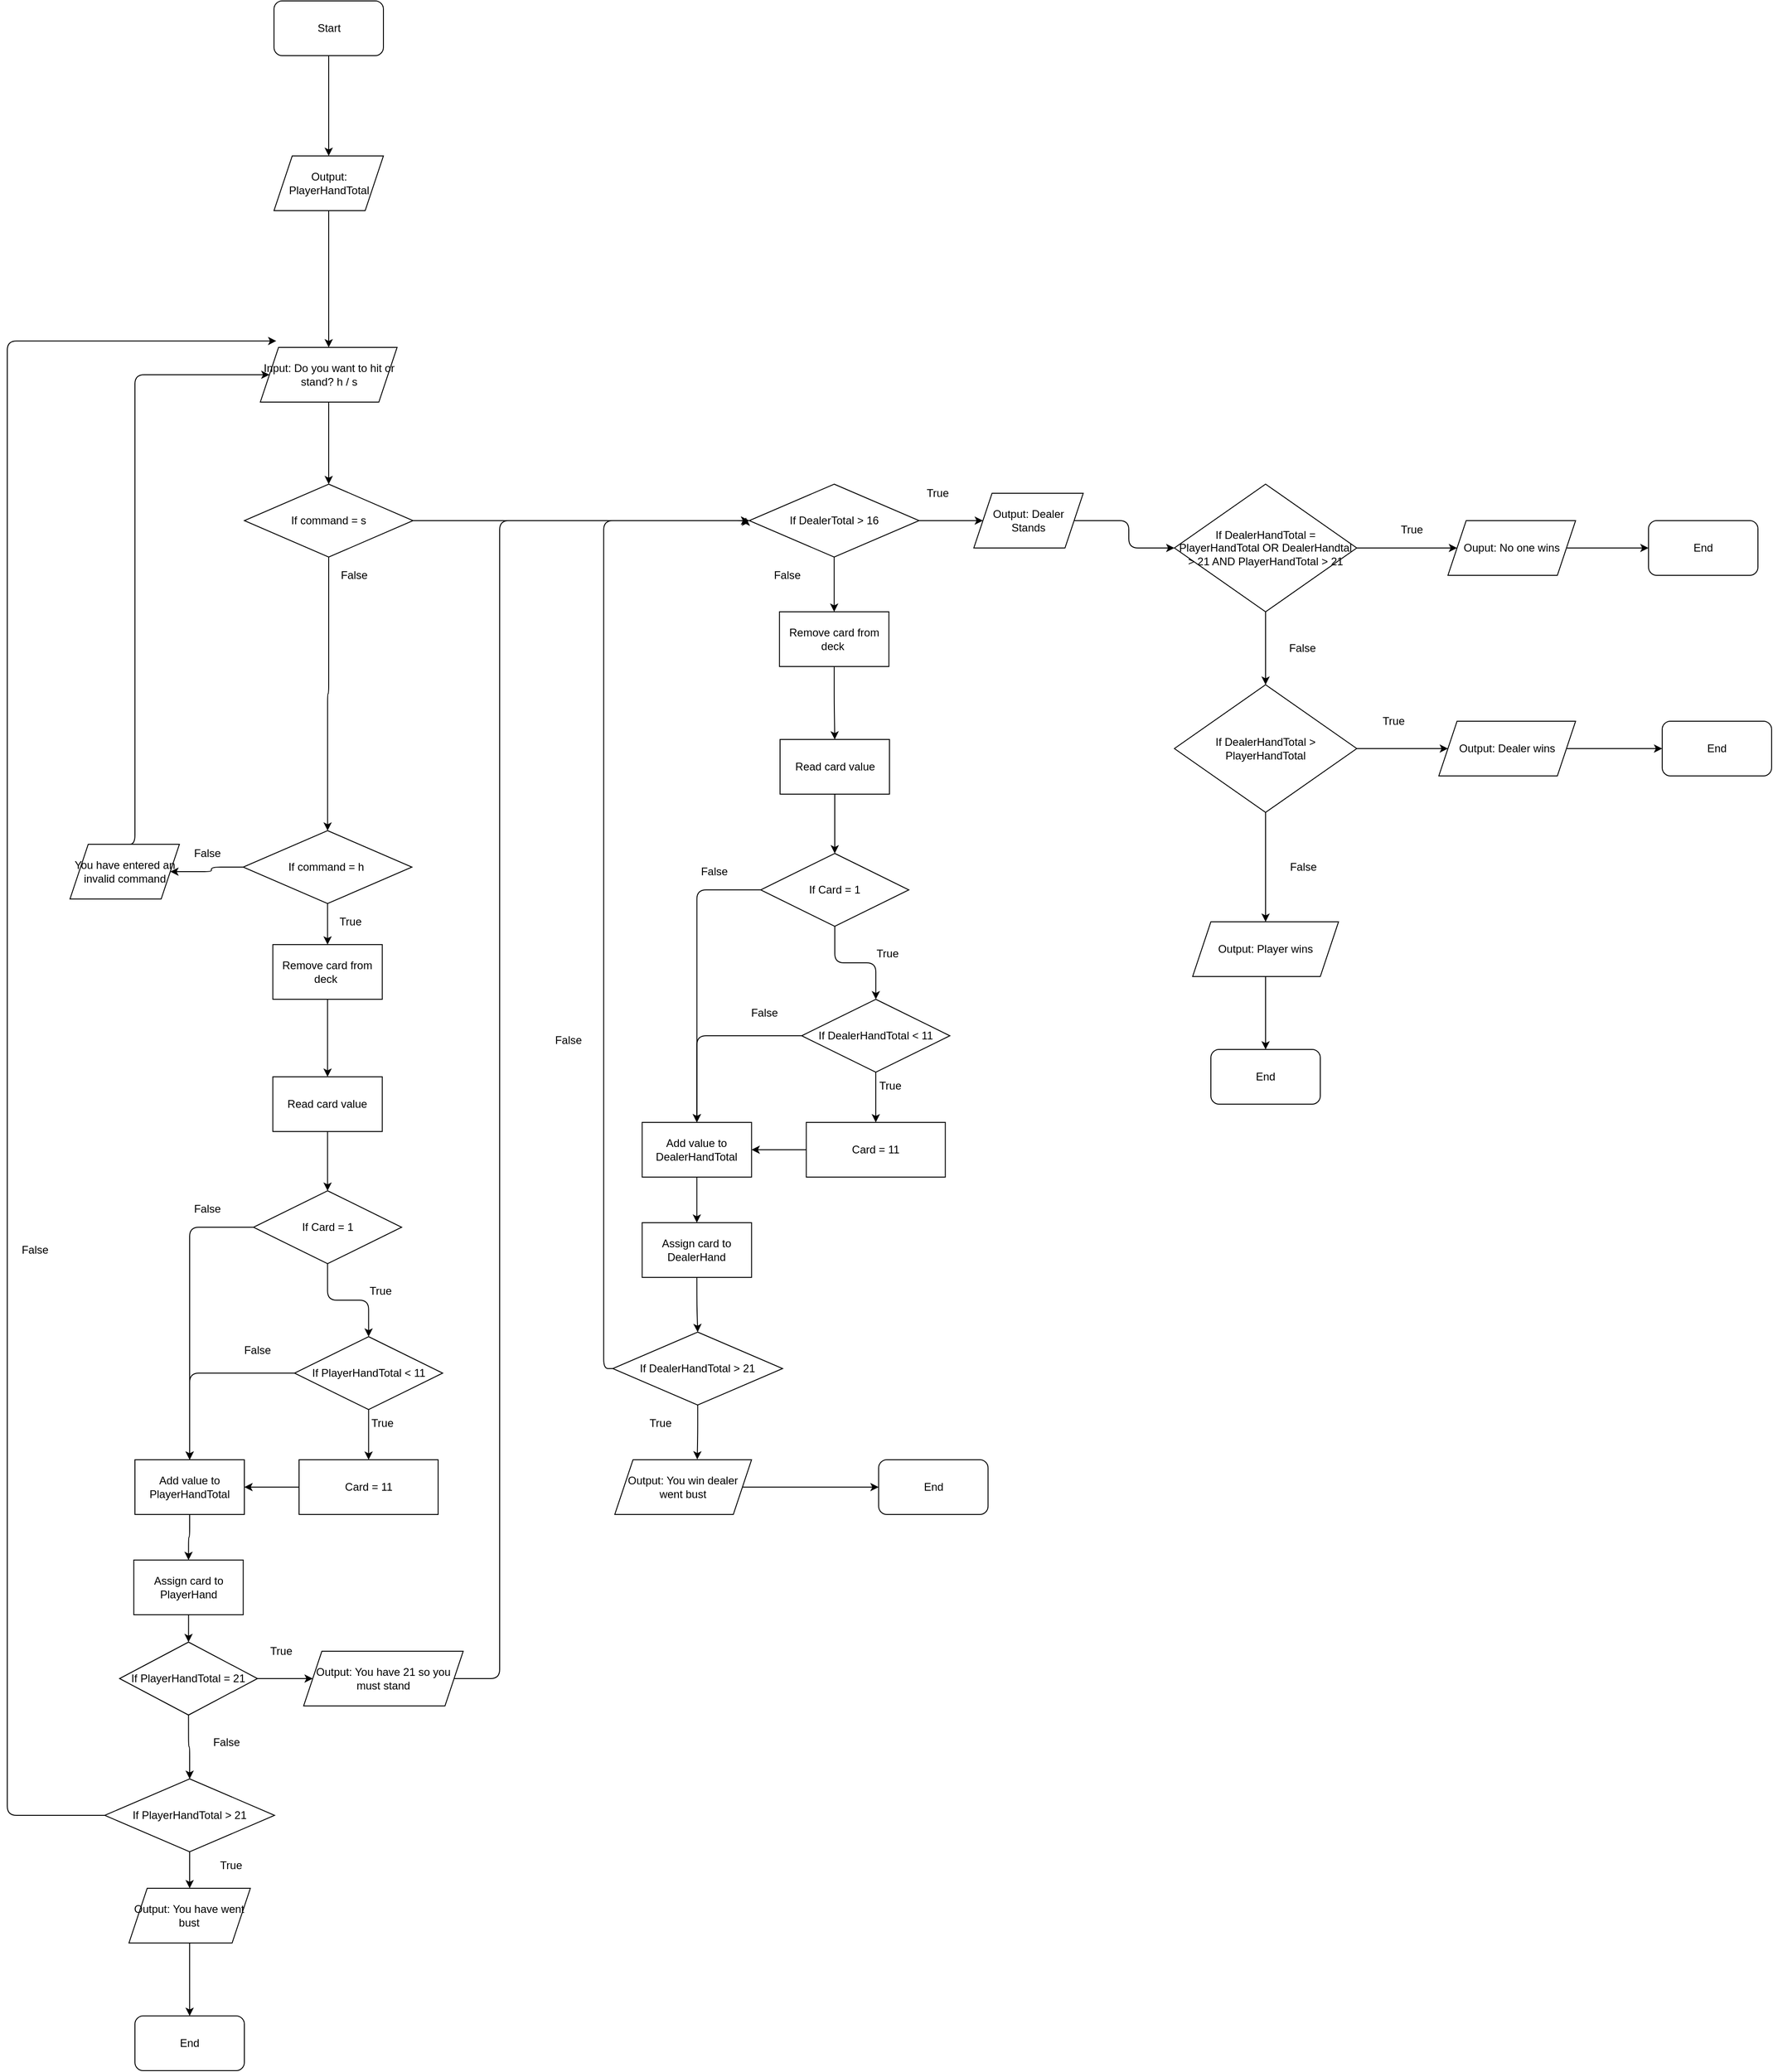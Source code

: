 <mxfile>
    <diagram id="nsnTgxpiiQ14lOkB-dDm" name="Page-1">
        <mxGraphModel dx="1580" dy="1137" grid="1" gridSize="10" guides="1" tooltips="1" connect="1" arrows="1" fold="1" page="1" pageScale="1" pageWidth="4681" pageHeight="3300" math="0" shadow="0">
            <root>
                <mxCell id="0"/>
                <mxCell id="1" parent="0"/>
                <mxCell id="246" style="edgeStyle=orthogonalEdgeStyle;html=1;exitX=0.5;exitY=1;exitDx=0;exitDy=0;entryX=0.5;entryY=0;entryDx=0;entryDy=0;" edge="1" parent="1" source="2" target="152">
                    <mxGeometry relative="1" as="geometry"/>
                </mxCell>
                <mxCell id="2" value="Start" style="whiteSpace=wrap;html=1;rounded=1;" parent="1" vertex="1">
                    <mxGeometry x="1212.5" y="330" width="120" height="60" as="geometry"/>
                </mxCell>
                <mxCell id="27" value="" style="edgeStyle=none;html=1;" parent="1" source="23" target="26" edge="1">
                    <mxGeometry relative="1" as="geometry"/>
                </mxCell>
                <mxCell id="23" value="Input: Do you want to hit or stand? h / s" style="shape=parallelogram;perimeter=parallelogramPerimeter;whiteSpace=wrap;html=1;fixedSize=1;rounded=0;" parent="1" vertex="1">
                    <mxGeometry x="1197.5" y="710" width="150" height="60" as="geometry"/>
                </mxCell>
                <mxCell id="179" style="edgeStyle=orthogonalEdgeStyle;html=1;exitX=0.5;exitY=1;exitDx=0;exitDy=0;" edge="1" parent="1" source="26" target="28">
                    <mxGeometry relative="1" as="geometry"/>
                </mxCell>
                <mxCell id="219" style="edgeStyle=orthogonalEdgeStyle;html=1;exitX=1;exitY=0.5;exitDx=0;exitDy=0;entryX=0;entryY=0.5;entryDx=0;entryDy=0;" edge="1" parent="1" source="26" target="109">
                    <mxGeometry relative="1" as="geometry"/>
                </mxCell>
                <mxCell id="26" value="If command = s" style="rhombus;whiteSpace=wrap;html=1;rounded=0;" parent="1" vertex="1">
                    <mxGeometry x="1180" y="860" width="185" height="80" as="geometry"/>
                </mxCell>
                <mxCell id="47" style="edgeStyle=orthogonalEdgeStyle;html=1;exitX=0;exitY=0.5;exitDx=0;exitDy=0;entryX=1;entryY=0.5;entryDx=0;entryDy=0;" parent="1" source="28" target="45" edge="1">
                    <mxGeometry relative="1" as="geometry"/>
                </mxCell>
                <mxCell id="165" style="edgeStyle=none;html=1;exitX=0.5;exitY=1;exitDx=0;exitDy=0;entryX=0.5;entryY=0;entryDx=0;entryDy=0;" edge="1" parent="1" source="28" target="153">
                    <mxGeometry relative="1" as="geometry"/>
                </mxCell>
                <mxCell id="28" value="If command = h&amp;nbsp;" style="rhombus;whiteSpace=wrap;html=1;rounded=0;" parent="1" vertex="1">
                    <mxGeometry x="1178.75" y="1240" width="185" height="80" as="geometry"/>
                </mxCell>
                <mxCell id="48" style="edgeStyle=orthogonalEdgeStyle;html=1;exitX=0.5;exitY=0;exitDx=0;exitDy=0;entryX=0;entryY=0.5;entryDx=0;entryDy=0;" parent="1" source="45" target="23" edge="1">
                    <mxGeometry relative="1" as="geometry">
                        <Array as="points">
                            <mxPoint x="1060" y="740"/>
                        </Array>
                    </mxGeometry>
                </mxCell>
                <mxCell id="45" value="You have entered an invalid command" style="shape=parallelogram;perimeter=parallelogramPerimeter;whiteSpace=wrap;html=1;fixedSize=1;rounded=0;" parent="1" vertex="1">
                    <mxGeometry x="988.75" y="1255" width="120" height="60" as="geometry"/>
                </mxCell>
                <mxCell id="49" value="False" style="text;html=1;align=center;verticalAlign=middle;resizable=0;points=[];autosize=1;strokeColor=none;fillColor=none;" parent="1" vertex="1">
                    <mxGeometry x="1113.75" y="1250" width="50" height="30" as="geometry"/>
                </mxCell>
                <mxCell id="55" value="True" style="text;html=1;align=center;verticalAlign=middle;resizable=0;points=[];autosize=1;strokeColor=none;fillColor=none;" parent="1" vertex="1">
                    <mxGeometry x="1271.25" y="1325" width="50" height="30" as="geometry"/>
                </mxCell>
                <mxCell id="56" value="False" style="text;html=1;align=center;verticalAlign=middle;resizable=0;points=[];autosize=1;strokeColor=none;fillColor=none;" parent="1" vertex="1">
                    <mxGeometry x="1275" y="945" width="50" height="30" as="geometry"/>
                </mxCell>
                <mxCell id="93" value="" style="edgeStyle=orthogonalEdgeStyle;html=1;" parent="1" source="89" target="92" edge="1">
                    <mxGeometry relative="1" as="geometry"/>
                </mxCell>
                <mxCell id="175" style="edgeStyle=orthogonalEdgeStyle;html=1;exitX=0;exitY=0.5;exitDx=0;exitDy=0;" edge="1" parent="1" source="89" target="154">
                    <mxGeometry relative="1" as="geometry"/>
                </mxCell>
                <mxCell id="89" value="If Card = 1" style="rhombus;whiteSpace=wrap;html=1;rounded=0;" parent="1" vertex="1">
                    <mxGeometry x="1190" y="1635" width="162.5" height="80" as="geometry"/>
                </mxCell>
                <mxCell id="95" style="edgeStyle=orthogonalEdgeStyle;html=1;exitX=0.5;exitY=1;exitDx=0;exitDy=0;entryX=0.5;entryY=0;entryDx=0;entryDy=0;" parent="1" source="92" target="94" edge="1">
                    <mxGeometry relative="1" as="geometry"/>
                </mxCell>
                <mxCell id="176" style="edgeStyle=orthogonalEdgeStyle;html=1;exitX=0;exitY=0.5;exitDx=0;exitDy=0;entryX=0.5;entryY=0;entryDx=0;entryDy=0;" edge="1" parent="1" source="92" target="154">
                    <mxGeometry relative="1" as="geometry"/>
                </mxCell>
                <mxCell id="92" value="If PlayerHandTotal &amp;lt; 11" style="rhombus;whiteSpace=wrap;html=1;rounded=0;" parent="1" vertex="1">
                    <mxGeometry x="1235" y="1795" width="162.5" height="80" as="geometry"/>
                </mxCell>
                <mxCell id="174" style="edgeStyle=orthogonalEdgeStyle;html=1;exitX=0;exitY=0.5;exitDx=0;exitDy=0;entryX=1;entryY=0.5;entryDx=0;entryDy=0;" edge="1" parent="1" source="94" target="154">
                    <mxGeometry relative="1" as="geometry"/>
                </mxCell>
                <mxCell id="94" value="Card = 11" style="whiteSpace=wrap;html=1;rounded=0;" parent="1" vertex="1">
                    <mxGeometry x="1240" y="1930" width="152.5" height="60" as="geometry"/>
                </mxCell>
                <mxCell id="252" style="edgeStyle=orthogonalEdgeStyle;html=1;exitX=0.5;exitY=1;exitDx=0;exitDy=0;entryX=0.5;entryY=0;entryDx=0;entryDy=0;" edge="1" parent="1" source="100" target="102">
                    <mxGeometry relative="1" as="geometry"/>
                </mxCell>
                <mxCell id="253" style="edgeStyle=orthogonalEdgeStyle;html=1;exitX=0;exitY=0.5;exitDx=0;exitDy=0;entryX=0.117;entryY=-0.117;entryDx=0;entryDy=0;entryPerimeter=0;" edge="1" parent="1" source="100" target="23">
                    <mxGeometry relative="1" as="geometry">
                        <Array as="points">
                            <mxPoint x="920" y="2320"/>
                            <mxPoint x="920" y="703"/>
                        </Array>
                    </mxGeometry>
                </mxCell>
                <mxCell id="100" value="If PlayerHandTotal &amp;gt; 21" style="rhombus;whiteSpace=wrap;html=1;rounded=0;" parent="1" vertex="1">
                    <mxGeometry x="1026.88" y="2280" width="186.25" height="80" as="geometry"/>
                </mxCell>
                <mxCell id="108" value="" style="edgeStyle=orthogonalEdgeStyle;html=1;" parent="1" source="102" target="107" edge="1">
                    <mxGeometry relative="1" as="geometry"/>
                </mxCell>
                <mxCell id="102" value="Output: You have went bust" style="shape=parallelogram;perimeter=parallelogramPerimeter;whiteSpace=wrap;html=1;fixedSize=1;rounded=0;" parent="1" vertex="1">
                    <mxGeometry x="1053.43" y="2400" width="133.13" height="60" as="geometry"/>
                </mxCell>
                <mxCell id="104" value="True" style="text;html=1;align=center;verticalAlign=middle;resizable=0;points=[];autosize=1;strokeColor=none;fillColor=none;" parent="1" vertex="1">
                    <mxGeometry x="1140" y="2360" width="50" height="30" as="geometry"/>
                </mxCell>
                <mxCell id="107" value="End" style="whiteSpace=wrap;html=1;rounded=1;" parent="1" vertex="1">
                    <mxGeometry x="1059.995" y="2540" width="120" height="60" as="geometry"/>
                </mxCell>
                <mxCell id="218" style="edgeStyle=orthogonalEdgeStyle;html=1;exitX=1;exitY=0.5;exitDx=0;exitDy=0;entryX=0;entryY=0.5;entryDx=0;entryDy=0;" edge="1" parent="1" source="109" target="112">
                    <mxGeometry relative="1" as="geometry"/>
                </mxCell>
                <mxCell id="247" style="edgeStyle=orthogonalEdgeStyle;html=1;exitX=0.5;exitY=1;exitDx=0;exitDy=0;entryX=0.5;entryY=0;entryDx=0;entryDy=0;" edge="1" parent="1" source="109" target="209">
                    <mxGeometry relative="1" as="geometry"/>
                </mxCell>
                <mxCell id="109" value="If DealerTotal &amp;gt; 16" style="rhombus;whiteSpace=wrap;html=1;rounded=0;" parent="1" vertex="1">
                    <mxGeometry x="1733.74" y="860" width="186.25" height="80" as="geometry"/>
                </mxCell>
                <mxCell id="226" value="" style="edgeStyle=orthogonalEdgeStyle;html=1;" edge="1" parent="1" source="112" target="225">
                    <mxGeometry relative="1" as="geometry"/>
                </mxCell>
                <mxCell id="112" value="Output: Dealer Stands" style="shape=parallelogram;perimeter=parallelogramPerimeter;whiteSpace=wrap;html=1;fixedSize=1;rounded=0;" parent="1" vertex="1">
                    <mxGeometry x="1980.005" y="870" width="120" height="60" as="geometry"/>
                </mxCell>
                <mxCell id="143" value="False" style="text;html=1;align=center;verticalAlign=middle;resizable=0;points=[];autosize=1;strokeColor=none;fillColor=none;" parent="1" vertex="1">
                    <mxGeometry x="1113.75" y="1640" width="50" height="30" as="geometry"/>
                </mxCell>
                <mxCell id="144" value="True" style="text;html=1;align=center;verticalAlign=middle;resizable=0;points=[];autosize=1;strokeColor=none;fillColor=none;" parent="1" vertex="1">
                    <mxGeometry x="1303.75" y="1730" width="50" height="30" as="geometry"/>
                </mxCell>
                <mxCell id="145" value="True" style="text;html=1;align=center;verticalAlign=middle;resizable=0;points=[];autosize=1;strokeColor=none;fillColor=none;rounded=1;" parent="1" vertex="1">
                    <mxGeometry x="1306.25" y="1875" width="50" height="30" as="geometry"/>
                </mxCell>
                <mxCell id="146" value="False" style="text;html=1;align=center;verticalAlign=middle;resizable=0;points=[];autosize=1;strokeColor=none;fillColor=none;" parent="1" vertex="1">
                    <mxGeometry x="1168.75" y="1795" width="50" height="30" as="geometry"/>
                </mxCell>
                <mxCell id="235" style="edgeStyle=orthogonalEdgeStyle;html=1;exitX=0.5;exitY=1;exitDx=0;exitDy=0;entryX=0.5;entryY=0;entryDx=0;entryDy=0;" edge="1" parent="1" source="152" target="23">
                    <mxGeometry relative="1" as="geometry"/>
                </mxCell>
                <mxCell id="152" value="Output: PlayerHandTotal" style="shape=parallelogram;perimeter=parallelogramPerimeter;whiteSpace=wrap;html=1;fixedSize=1;" vertex="1" parent="1">
                    <mxGeometry x="1212.5" y="500" width="120" height="60" as="geometry"/>
                </mxCell>
                <mxCell id="172" value="" style="edgeStyle=orthogonalEdgeStyle;html=1;" edge="1" parent="1" source="153" target="171">
                    <mxGeometry relative="1" as="geometry"/>
                </mxCell>
                <mxCell id="153" value="Remove card from deck&amp;nbsp;" style="whiteSpace=wrap;html=1;" vertex="1" parent="1">
                    <mxGeometry x="1211.25" y="1365" width="120" height="60" as="geometry"/>
                </mxCell>
                <mxCell id="178" style="edgeStyle=orthogonalEdgeStyle;html=1;exitX=0.5;exitY=1;exitDx=0;exitDy=0;entryX=0.5;entryY=0;entryDx=0;entryDy=0;" edge="1" parent="1" source="154" target="159">
                    <mxGeometry relative="1" as="geometry"/>
                </mxCell>
                <mxCell id="154" value="Add value to PlayerHandTotal" style="whiteSpace=wrap;html=1;" vertex="1" parent="1">
                    <mxGeometry x="1060" y="1930" width="120" height="60" as="geometry"/>
                </mxCell>
                <mxCell id="249" value="" style="edgeStyle=orthogonalEdgeStyle;html=1;" edge="1" parent="1" source="159" target="248">
                    <mxGeometry relative="1" as="geometry"/>
                </mxCell>
                <mxCell id="159" value="Assign card to PlayerHand" style="whiteSpace=wrap;html=1;" vertex="1" parent="1">
                    <mxGeometry x="1058.75" y="2040" width="120" height="60" as="geometry"/>
                </mxCell>
                <mxCell id="173" style="edgeStyle=orthogonalEdgeStyle;html=1;exitX=0.5;exitY=1;exitDx=0;exitDy=0;entryX=0.5;entryY=0;entryDx=0;entryDy=0;" edge="1" parent="1" source="171" target="89">
                    <mxGeometry relative="1" as="geometry"/>
                </mxCell>
                <mxCell id="171" value="Read card value" style="whiteSpace=wrap;html=1;" vertex="1" parent="1">
                    <mxGeometry x="1211.25" y="1510" width="120" height="60" as="geometry"/>
                </mxCell>
                <mxCell id="189" value="" style="edgeStyle=orthogonalEdgeStyle;html=1;" edge="1" source="191" target="194" parent="1">
                    <mxGeometry relative="1" as="geometry"/>
                </mxCell>
                <mxCell id="190" style="edgeStyle=orthogonalEdgeStyle;html=1;exitX=0;exitY=0.5;exitDx=0;exitDy=0;" edge="1" source="191" target="211" parent="1">
                    <mxGeometry relative="1" as="geometry"/>
                </mxCell>
                <mxCell id="191" value="If Card = 1" style="rhombus;whiteSpace=wrap;html=1;rounded=0;" vertex="1" parent="1">
                    <mxGeometry x="1746.25" y="1265" width="162.5" height="80" as="geometry"/>
                </mxCell>
                <mxCell id="192" style="edgeStyle=orthogonalEdgeStyle;html=1;exitX=0.5;exitY=1;exitDx=0;exitDy=0;entryX=0.5;entryY=0;entryDx=0;entryDy=0;" edge="1" source="194" target="196" parent="1">
                    <mxGeometry relative="1" as="geometry"/>
                </mxCell>
                <mxCell id="193" style="edgeStyle=orthogonalEdgeStyle;html=1;exitX=0;exitY=0.5;exitDx=0;exitDy=0;entryX=0.5;entryY=0;entryDx=0;entryDy=0;" edge="1" source="194" target="211" parent="1">
                    <mxGeometry relative="1" as="geometry"/>
                </mxCell>
                <mxCell id="194" value="If DealerHandTotal &amp;lt; 11" style="rhombus;whiteSpace=wrap;html=1;rounded=0;" vertex="1" parent="1">
                    <mxGeometry x="1791.25" y="1425" width="162.5" height="80" as="geometry"/>
                </mxCell>
                <mxCell id="195" style="edgeStyle=orthogonalEdgeStyle;html=1;exitX=0;exitY=0.5;exitDx=0;exitDy=0;entryX=1;entryY=0.5;entryDx=0;entryDy=0;" edge="1" source="196" target="211" parent="1">
                    <mxGeometry relative="1" as="geometry"/>
                </mxCell>
                <mxCell id="196" value="Card = 11" style="whiteSpace=wrap;html=1;rounded=0;" vertex="1" parent="1">
                    <mxGeometry x="1796.25" y="1560" width="152.5" height="60" as="geometry"/>
                </mxCell>
                <mxCell id="223" style="edgeStyle=orthogonalEdgeStyle;html=1;exitX=0.5;exitY=1;exitDx=0;exitDy=0;entryX=0.603;entryY=-0.006;entryDx=0;entryDy=0;entryPerimeter=0;" edge="1" parent="1" source="198" target="200">
                    <mxGeometry relative="1" as="geometry"/>
                </mxCell>
                <mxCell id="224" style="edgeStyle=orthogonalEdgeStyle;html=1;exitX=0;exitY=0.5;exitDx=0;exitDy=0;entryX=0;entryY=0.5;entryDx=0;entryDy=0;" edge="1" parent="1" source="198" target="109">
                    <mxGeometry relative="1" as="geometry"/>
                </mxCell>
                <mxCell id="198" value="If DealerHandTotal &amp;gt; 21" style="rhombus;whiteSpace=wrap;html=1;rounded=0;" vertex="1" parent="1">
                    <mxGeometry x="1584.06" y="1790" width="186.25" height="80" as="geometry"/>
                </mxCell>
                <mxCell id="199" value="" style="edgeStyle=orthogonalEdgeStyle;html=1;" edge="1" source="200" target="202" parent="1">
                    <mxGeometry relative="1" as="geometry"/>
                </mxCell>
                <mxCell id="200" value="Output: You win dealer went bust" style="shape=parallelogram;perimeter=parallelogramPerimeter;whiteSpace=wrap;html=1;fixedSize=1;rounded=0;" vertex="1" parent="1">
                    <mxGeometry x="1586.25" y="1930" width="150" height="60" as="geometry"/>
                </mxCell>
                <mxCell id="201" value="True" style="text;html=1;align=center;verticalAlign=middle;resizable=0;points=[];autosize=1;strokeColor=none;fillColor=none;" vertex="1" parent="1">
                    <mxGeometry x="1610.62" y="1875" width="50" height="30" as="geometry"/>
                </mxCell>
                <mxCell id="202" value="End" style="whiteSpace=wrap;html=1;rounded=1;" vertex="1" parent="1">
                    <mxGeometry x="1875.635" y="1930" width="120" height="60" as="geometry"/>
                </mxCell>
                <mxCell id="203" value="False" style="text;html=1;align=center;verticalAlign=middle;resizable=0;points=[];autosize=1;strokeColor=none;fillColor=none;" vertex="1" parent="1">
                    <mxGeometry x="1510" y="1455" width="50" height="30" as="geometry"/>
                </mxCell>
                <mxCell id="204" value="False" style="text;html=1;align=center;verticalAlign=middle;resizable=0;points=[];autosize=1;strokeColor=none;fillColor=none;" vertex="1" parent="1">
                    <mxGeometry x="1670" y="1270" width="50" height="30" as="geometry"/>
                </mxCell>
                <mxCell id="205" value="True" style="text;html=1;align=center;verticalAlign=middle;resizable=0;points=[];autosize=1;strokeColor=none;fillColor=none;" vertex="1" parent="1">
                    <mxGeometry x="1860" y="1360" width="50" height="30" as="geometry"/>
                </mxCell>
                <mxCell id="206" value="True" style="text;html=1;align=center;verticalAlign=middle;resizable=0;points=[];autosize=1;strokeColor=none;fillColor=none;rounded=1;" vertex="1" parent="1">
                    <mxGeometry x="1862.5" y="1505" width="50" height="30" as="geometry"/>
                </mxCell>
                <mxCell id="207" value="False" style="text;html=1;align=center;verticalAlign=middle;resizable=0;points=[];autosize=1;strokeColor=none;fillColor=none;" vertex="1" parent="1">
                    <mxGeometry x="1725" y="1425" width="50" height="30" as="geometry"/>
                </mxCell>
                <mxCell id="208" value="" style="edgeStyle=orthogonalEdgeStyle;html=1;" edge="1" source="209" target="215" parent="1">
                    <mxGeometry relative="1" as="geometry"/>
                </mxCell>
                <mxCell id="209" value="Remove card from deck&amp;nbsp;" style="whiteSpace=wrap;html=1;" vertex="1" parent="1">
                    <mxGeometry x="1766.87" y="1000" width="120" height="60" as="geometry"/>
                </mxCell>
                <mxCell id="210" style="edgeStyle=orthogonalEdgeStyle;html=1;exitX=0.5;exitY=1;exitDx=0;exitDy=0;entryX=0.5;entryY=0;entryDx=0;entryDy=0;" edge="1" source="211" target="213" parent="1">
                    <mxGeometry relative="1" as="geometry"/>
                </mxCell>
                <mxCell id="211" value="Add value to DealerHandTotal" style="whiteSpace=wrap;html=1;" vertex="1" parent="1">
                    <mxGeometry x="1616.25" y="1560" width="120" height="60" as="geometry"/>
                </mxCell>
                <mxCell id="212" style="edgeStyle=orthogonalEdgeStyle;html=1;exitX=0.5;exitY=1;exitDx=0;exitDy=0;entryX=0.5;entryY=0;entryDx=0;entryDy=0;" edge="1" source="213" target="198" parent="1">
                    <mxGeometry relative="1" as="geometry"/>
                </mxCell>
                <mxCell id="213" value="Assign card to DealerHand" style="whiteSpace=wrap;html=1;" vertex="1" parent="1">
                    <mxGeometry x="1616.25" y="1670" width="120" height="60" as="geometry"/>
                </mxCell>
                <mxCell id="214" style="edgeStyle=orthogonalEdgeStyle;html=1;exitX=0.5;exitY=1;exitDx=0;exitDy=0;entryX=0.5;entryY=0;entryDx=0;entryDy=0;" edge="1" source="215" target="191" parent="1">
                    <mxGeometry relative="1" as="geometry"/>
                </mxCell>
                <mxCell id="215" value="Read card value" style="whiteSpace=wrap;html=1;" vertex="1" parent="1">
                    <mxGeometry x="1767.5" y="1140" width="120" height="60" as="geometry"/>
                </mxCell>
                <mxCell id="216" value="False" style="text;html=1;align=center;verticalAlign=middle;resizable=0;points=[];autosize=1;strokeColor=none;fillColor=none;" vertex="1" parent="1">
                    <mxGeometry x="1750" y="945" width="50" height="30" as="geometry"/>
                </mxCell>
                <mxCell id="228" value="" style="edgeStyle=orthogonalEdgeStyle;html=1;" edge="1" parent="1" source="225" target="227">
                    <mxGeometry relative="1" as="geometry"/>
                </mxCell>
                <mxCell id="234" value="" style="edgeStyle=orthogonalEdgeStyle;html=1;" edge="1" parent="1" source="225" target="233">
                    <mxGeometry relative="1" as="geometry"/>
                </mxCell>
                <mxCell id="225" value="If DealerHandTotal = PlayerHandTotal OR DealerHandtal &amp;gt; 21 AND PlayerHandTotal &amp;gt; 21" style="rhombus;whiteSpace=wrap;html=1;rounded=0;" vertex="1" parent="1">
                    <mxGeometry x="2200.01" y="860" width="199.99" height="140" as="geometry"/>
                </mxCell>
                <mxCell id="231" value="" style="edgeStyle=orthogonalEdgeStyle;html=1;" edge="1" parent="1" source="227" target="230">
                    <mxGeometry relative="1" as="geometry"/>
                </mxCell>
                <mxCell id="227" value="Ouput: No one wins" style="shape=parallelogram;perimeter=parallelogramPerimeter;whiteSpace=wrap;html=1;fixedSize=1;rounded=0;" vertex="1" parent="1">
                    <mxGeometry x="2500" y="900" width="139.99" height="60" as="geometry"/>
                </mxCell>
                <mxCell id="229" value="True" style="text;html=1;align=center;verticalAlign=middle;resizable=0;points=[];autosize=1;strokeColor=none;fillColor=none;" vertex="1" parent="1">
                    <mxGeometry x="2435" y="895" width="50" height="30" as="geometry"/>
                </mxCell>
                <mxCell id="230" value="End" style="whiteSpace=wrap;html=1;rounded=1;" vertex="1" parent="1">
                    <mxGeometry x="2719.995" y="900" width="120" height="60" as="geometry"/>
                </mxCell>
                <mxCell id="232" value="True" style="text;html=1;align=center;verticalAlign=middle;resizable=0;points=[];autosize=1;strokeColor=none;fillColor=none;" vertex="1" parent="1">
                    <mxGeometry x="1915" y="855" width="50" height="30" as="geometry"/>
                </mxCell>
                <mxCell id="237" value="" style="edgeStyle=orthogonalEdgeStyle;html=1;" edge="1" parent="1" source="233" target="236">
                    <mxGeometry relative="1" as="geometry"/>
                </mxCell>
                <mxCell id="241" value="" style="edgeStyle=orthogonalEdgeStyle;html=1;" edge="1" parent="1" source="233" target="240">
                    <mxGeometry relative="1" as="geometry"/>
                </mxCell>
                <mxCell id="233" value="If DealerHandTotal &amp;gt; PlayerHandTotal" style="rhombus;whiteSpace=wrap;html=1;rounded=0;" vertex="1" parent="1">
                    <mxGeometry x="2200.01" y="1080" width="199.99" height="140" as="geometry"/>
                </mxCell>
                <mxCell id="239" value="" style="edgeStyle=orthogonalEdgeStyle;html=1;" edge="1" parent="1" source="236" target="238">
                    <mxGeometry relative="1" as="geometry"/>
                </mxCell>
                <mxCell id="236" value="Output: Dealer wins" style="shape=parallelogram;perimeter=parallelogramPerimeter;whiteSpace=wrap;html=1;fixedSize=1;rounded=0;" vertex="1" parent="1">
                    <mxGeometry x="2490" y="1120" width="149.99" height="60" as="geometry"/>
                </mxCell>
                <mxCell id="238" value="End" style="whiteSpace=wrap;html=1;rounded=1;" vertex="1" parent="1">
                    <mxGeometry x="2734.985" y="1120" width="120" height="60" as="geometry"/>
                </mxCell>
                <mxCell id="243" value="" style="edgeStyle=orthogonalEdgeStyle;html=1;" edge="1" parent="1" source="240" target="242">
                    <mxGeometry relative="1" as="geometry"/>
                </mxCell>
                <mxCell id="240" value="Output: Player wins" style="shape=parallelogram;perimeter=parallelogramPerimeter;whiteSpace=wrap;html=1;fixedSize=1;rounded=0;" vertex="1" parent="1">
                    <mxGeometry x="2220" y="1340" width="160.01" height="60" as="geometry"/>
                </mxCell>
                <mxCell id="242" value="End" style="rounded=1;whiteSpace=wrap;html=1;" vertex="1" parent="1">
                    <mxGeometry x="2240.005" y="1480" width="120" height="60" as="geometry"/>
                </mxCell>
                <mxCell id="244" value="False" style="text;html=1;align=center;verticalAlign=middle;resizable=0;points=[];autosize=1;strokeColor=none;fillColor=none;rounded=1;" vertex="1" parent="1">
                    <mxGeometry x="2316" y="1265" width="50" height="30" as="geometry"/>
                </mxCell>
                <mxCell id="245" value="True" style="text;html=1;align=center;verticalAlign=middle;resizable=0;points=[];autosize=1;strokeColor=none;fillColor=none;" vertex="1" parent="1">
                    <mxGeometry x="2415" y="1105" width="50" height="30" as="geometry"/>
                </mxCell>
                <mxCell id="250" style="edgeStyle=orthogonalEdgeStyle;html=1;exitX=0.5;exitY=1;exitDx=0;exitDy=0;entryX=0.5;entryY=0;entryDx=0;entryDy=0;" edge="1" parent="1" source="248" target="100">
                    <mxGeometry relative="1" as="geometry"/>
                </mxCell>
                <mxCell id="256" style="edgeStyle=orthogonalEdgeStyle;html=1;exitX=1;exitY=0.5;exitDx=0;exitDy=0;" edge="1" parent="1" source="248" target="255">
                    <mxGeometry relative="1" as="geometry"/>
                </mxCell>
                <mxCell id="248" value="If PlayerHandTotal = 21" style="rhombus;whiteSpace=wrap;html=1;" vertex="1" parent="1">
                    <mxGeometry x="1043.13" y="2130" width="151.25" height="80" as="geometry"/>
                </mxCell>
                <mxCell id="251" value="False" style="text;html=1;align=center;verticalAlign=middle;resizable=0;points=[];autosize=1;strokeColor=none;fillColor=none;" vertex="1" parent="1">
                    <mxGeometry x="1135" y="2225" width="50" height="30" as="geometry"/>
                </mxCell>
                <mxCell id="254" value="False" style="text;html=1;align=center;verticalAlign=middle;resizable=0;points=[];autosize=1;strokeColor=none;fillColor=none;" vertex="1" parent="1">
                    <mxGeometry x="925" y="1685" width="50" height="30" as="geometry"/>
                </mxCell>
                <mxCell id="258" style="edgeStyle=orthogonalEdgeStyle;html=1;exitX=1;exitY=0.5;exitDx=0;exitDy=0;" edge="1" parent="1" source="255">
                    <mxGeometry relative="1" as="geometry">
                        <mxPoint x="1730" y="896.667" as="targetPoint"/>
                        <Array as="points">
                            <mxPoint x="1460" y="2170"/>
                            <mxPoint x="1460" y="900"/>
                            <mxPoint x="1730" y="900"/>
                        </Array>
                    </mxGeometry>
                </mxCell>
                <mxCell id="255" value="Output: You have 21 so you must stand" style="shape=parallelogram;perimeter=parallelogramPerimeter;whiteSpace=wrap;html=1;fixedSize=1;rounded=0;" vertex="1" parent="1">
                    <mxGeometry x="1245" y="2140" width="175" height="60" as="geometry"/>
                </mxCell>
                <mxCell id="257" value="True" style="text;html=1;align=center;verticalAlign=middle;resizable=0;points=[];autosize=1;strokeColor=none;fillColor=none;" vertex="1" parent="1">
                    <mxGeometry x="1195" y="2125" width="50" height="30" as="geometry"/>
                </mxCell>
                <mxCell id="260" value="False" style="text;html=1;align=center;verticalAlign=middle;resizable=0;points=[];autosize=1;strokeColor=none;fillColor=none;" vertex="1" parent="1">
                    <mxGeometry x="2315" y="1025" width="50" height="30" as="geometry"/>
                </mxCell>
            </root>
        </mxGraphModel>
    </diagram>
</mxfile>